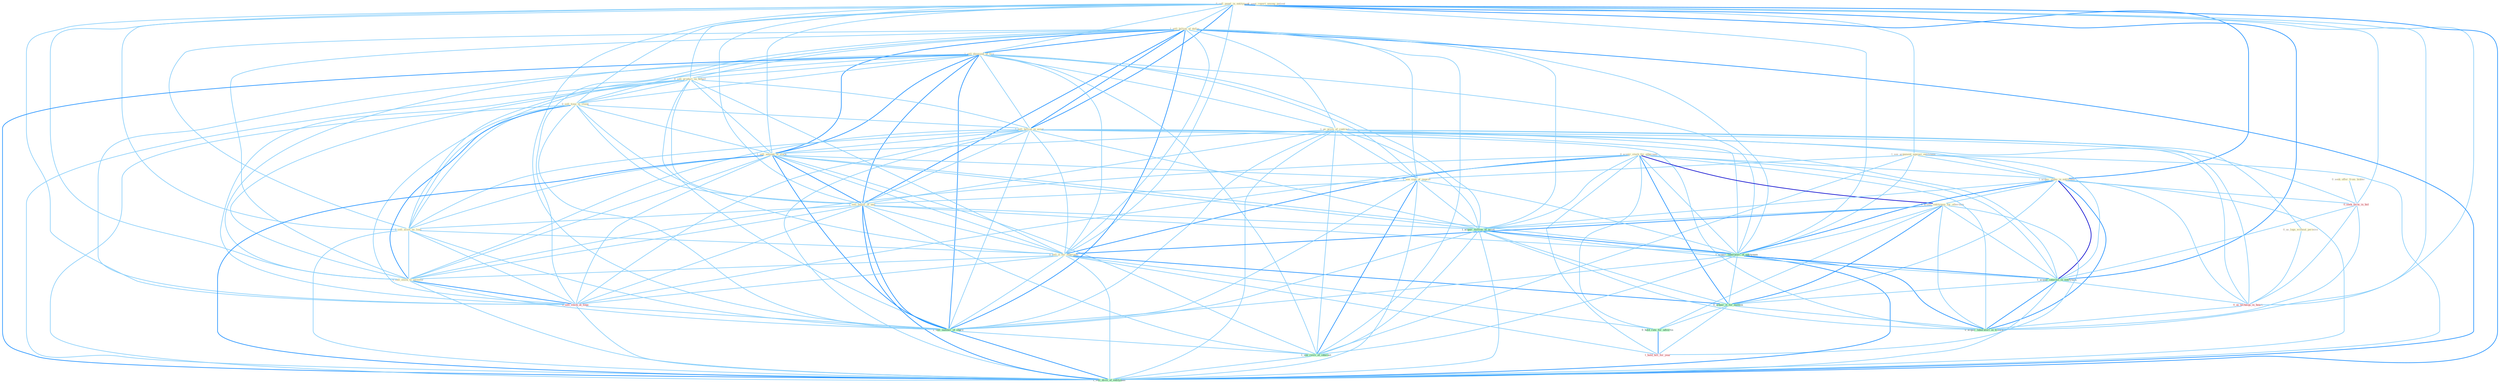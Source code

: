 Graph G{ 
    node
    [shape=polygon,style=filled,width=.5,height=.06,color="#BDFCC9",fixedsize=true,fontsize=4,
    fontcolor="#2f4f4f"];
    {node
    [color="#ffffe0", fontcolor="#8b7d6b"] "0_sell_panel_in_entitynam " "0_seek_offer_from_bidder " "1_sell_billion_of_dollar " "1_sell_thousand_of_tire " "1_us_price_of_contract " "0_seen_report_among_patient " "0_sell_product_on_behalf " "0_sell_time_to_client " "1_see_argument_against_entitynam " "1_sell_billion_in_asset " "0_acquir_stock_for_othernum " "1_sell_amount_of_stock " "1_acquir_stake_in_entitynam " "0_acquir_entitynam_for_othernum " "1_see_sign_of_improv " "1_sell_major_of_unit " "1_sell_asset_as_loan " "0_sell_it_for_othernum " "0_sell_stock_to_investor " "0_us_logo_without_permiss "}
{node [color="#fff0f5", fontcolor="#b22222"] "0_seek_term_in_bid " "0_us_techniqu_in_heart " "0_sell_stock_at_time " "1_hold_bill_for_year "}
edge [color="#B0E2FF"];

	"0_sell_panel_in_entitynam " -- "1_sell_billion_of_dollar " [w="1", color="#87cefa" ];
	"0_sell_panel_in_entitynam " -- "1_sell_thousand_of_tire " [w="1", color="#87cefa" ];
	"0_sell_panel_in_entitynam " -- "0_sell_product_on_behalf " [w="1", color="#87cefa" ];
	"0_sell_panel_in_entitynam " -- "0_sell_time_to_client " [w="1", color="#87cefa" ];
	"0_sell_panel_in_entitynam " -- "1_see_argument_against_entitynam " [w="1", color="#87cefa" ];
	"0_sell_panel_in_entitynam " -- "1_sell_billion_in_asset " [w="2", color="#1e90ff" , len=0.8];
	"0_sell_panel_in_entitynam " -- "1_sell_amount_of_stock " [w="1", color="#87cefa" ];
	"0_sell_panel_in_entitynam " -- "1_acquir_stake_in_entitynam " [w="2", color="#1e90ff" , len=0.8];
	"0_sell_panel_in_entitynam " -- "1_sell_major_of_unit " [w="1", color="#87cefa" ];
	"0_sell_panel_in_entitynam " -- "1_sell_asset_as_loan " [w="1", color="#87cefa" ];
	"0_sell_panel_in_entitynam " -- "0_sell_it_for_othernum " [w="1", color="#87cefa" ];
	"0_sell_panel_in_entitynam " -- "0_sell_stock_to_investor " [w="1", color="#87cefa" ];
	"0_sell_panel_in_entitynam " -- "1_acquir_laboratori_of_entitynam " [w="1", color="#87cefa" ];
	"0_sell_panel_in_entitynam " -- "0_seek_term_in_bid " [w="1", color="#87cefa" ];
	"0_sell_panel_in_entitynam " -- "1_acquir_interest_in_entitynam " [w="2", color="#1e90ff" , len=0.8];
	"0_sell_panel_in_entitynam " -- "0_us_techniqu_in_heart " [w="1", color="#87cefa" ];
	"0_sell_panel_in_entitynam " -- "0_acquir_laboratori_in_transact " [w="1", color="#87cefa" ];
	"0_sell_panel_in_entitynam " -- "0_sell_stock_at_time " [w="1", color="#87cefa" ];
	"0_sell_panel_in_entitynam " -- "1_sell_number_of_share " [w="1", color="#87cefa" ];
	"0_sell_panel_in_entitynam " -- "1_sell_divis_of_entitynam " [w="2", color="#1e90ff" , len=0.8];
	"0_seek_offer_from_bidder " -- "0_seek_term_in_bid " [w="1", color="#87cefa" ];
	"1_sell_billion_of_dollar " -- "1_sell_thousand_of_tire " [w="2", color="#1e90ff" , len=0.8];
	"1_sell_billion_of_dollar " -- "1_us_price_of_contract " [w="1", color="#87cefa" ];
	"1_sell_billion_of_dollar " -- "0_sell_product_on_behalf " [w="1", color="#87cefa" ];
	"1_sell_billion_of_dollar " -- "0_sell_time_to_client " [w="1", color="#87cefa" ];
	"1_sell_billion_of_dollar " -- "1_sell_billion_in_asset " [w="2", color="#1e90ff" , len=0.8];
	"1_sell_billion_of_dollar " -- "1_sell_amount_of_stock " [w="2", color="#1e90ff" , len=0.8];
	"1_sell_billion_of_dollar " -- "1_see_sign_of_improv " [w="1", color="#87cefa" ];
	"1_sell_billion_of_dollar " -- "1_sell_major_of_unit " [w="2", color="#1e90ff" , len=0.8];
	"1_sell_billion_of_dollar " -- "1_sell_asset_as_loan " [w="1", color="#87cefa" ];
	"1_sell_billion_of_dollar " -- "0_sell_it_for_othernum " [w="1", color="#87cefa" ];
	"1_sell_billion_of_dollar " -- "0_sell_stock_to_investor " [w="1", color="#87cefa" ];
	"1_sell_billion_of_dollar " -- "1_acquir_million_of_asset " [w="1", color="#87cefa" ];
	"1_sell_billion_of_dollar " -- "1_acquir_laboratori_of_entitynam " [w="1", color="#87cefa" ];
	"1_sell_billion_of_dollar " -- "0_sell_stock_at_time " [w="1", color="#87cefa" ];
	"1_sell_billion_of_dollar " -- "1_sell_number_of_share " [w="2", color="#1e90ff" , len=0.8];
	"1_sell_billion_of_dollar " -- "1_see_reviv_of_interest " [w="1", color="#87cefa" ];
	"1_sell_billion_of_dollar " -- "1_sell_divis_of_entitynam " [w="2", color="#1e90ff" , len=0.8];
	"1_sell_thousand_of_tire " -- "1_us_price_of_contract " [w="1", color="#87cefa" ];
	"1_sell_thousand_of_tire " -- "0_sell_product_on_behalf " [w="1", color="#87cefa" ];
	"1_sell_thousand_of_tire " -- "0_sell_time_to_client " [w="1", color="#87cefa" ];
	"1_sell_thousand_of_tire " -- "1_sell_billion_in_asset " [w="1", color="#87cefa" ];
	"1_sell_thousand_of_tire " -- "1_sell_amount_of_stock " [w="2", color="#1e90ff" , len=0.8];
	"1_sell_thousand_of_tire " -- "1_see_sign_of_improv " [w="1", color="#87cefa" ];
	"1_sell_thousand_of_tire " -- "1_sell_major_of_unit " [w="2", color="#1e90ff" , len=0.8];
	"1_sell_thousand_of_tire " -- "1_sell_asset_as_loan " [w="1", color="#87cefa" ];
	"1_sell_thousand_of_tire " -- "0_sell_it_for_othernum " [w="1", color="#87cefa" ];
	"1_sell_thousand_of_tire " -- "0_sell_stock_to_investor " [w="1", color="#87cefa" ];
	"1_sell_thousand_of_tire " -- "1_acquir_million_of_asset " [w="1", color="#87cefa" ];
	"1_sell_thousand_of_tire " -- "1_acquir_laboratori_of_entitynam " [w="1", color="#87cefa" ];
	"1_sell_thousand_of_tire " -- "0_sell_stock_at_time " [w="1", color="#87cefa" ];
	"1_sell_thousand_of_tire " -- "1_sell_number_of_share " [w="2", color="#1e90ff" , len=0.8];
	"1_sell_thousand_of_tire " -- "1_see_reviv_of_interest " [w="1", color="#87cefa" ];
	"1_sell_thousand_of_tire " -- "1_sell_divis_of_entitynam " [w="2", color="#1e90ff" , len=0.8];
	"1_us_price_of_contract " -- "1_sell_amount_of_stock " [w="1", color="#87cefa" ];
	"1_us_price_of_contract " -- "1_see_sign_of_improv " [w="1", color="#87cefa" ];
	"1_us_price_of_contract " -- "1_sell_major_of_unit " [w="1", color="#87cefa" ];
	"1_us_price_of_contract " -- "0_us_logo_without_permiss " [w="1", color="#87cefa" ];
	"1_us_price_of_contract " -- "1_acquir_million_of_asset " [w="1", color="#87cefa" ];
	"1_us_price_of_contract " -- "1_acquir_laboratori_of_entitynam " [w="1", color="#87cefa" ];
	"1_us_price_of_contract " -- "0_us_techniqu_in_heart " [w="1", color="#87cefa" ];
	"1_us_price_of_contract " -- "1_sell_number_of_share " [w="1", color="#87cefa" ];
	"1_us_price_of_contract " -- "1_see_reviv_of_interest " [w="1", color="#87cefa" ];
	"1_us_price_of_contract " -- "1_sell_divis_of_entitynam " [w="1", color="#87cefa" ];
	"0_sell_product_on_behalf " -- "0_sell_time_to_client " [w="1", color="#87cefa" ];
	"0_sell_product_on_behalf " -- "1_sell_billion_in_asset " [w="1", color="#87cefa" ];
	"0_sell_product_on_behalf " -- "1_sell_amount_of_stock " [w="1", color="#87cefa" ];
	"0_sell_product_on_behalf " -- "1_sell_major_of_unit " [w="1", color="#87cefa" ];
	"0_sell_product_on_behalf " -- "1_sell_asset_as_loan " [w="1", color="#87cefa" ];
	"0_sell_product_on_behalf " -- "0_sell_it_for_othernum " [w="1", color="#87cefa" ];
	"0_sell_product_on_behalf " -- "0_sell_stock_to_investor " [w="1", color="#87cefa" ];
	"0_sell_product_on_behalf " -- "0_sell_stock_at_time " [w="1", color="#87cefa" ];
	"0_sell_product_on_behalf " -- "1_sell_number_of_share " [w="1", color="#87cefa" ];
	"0_sell_product_on_behalf " -- "1_sell_divis_of_entitynam " [w="1", color="#87cefa" ];
	"0_sell_time_to_client " -- "1_sell_billion_in_asset " [w="1", color="#87cefa" ];
	"0_sell_time_to_client " -- "1_sell_amount_of_stock " [w="1", color="#87cefa" ];
	"0_sell_time_to_client " -- "1_sell_major_of_unit " [w="1", color="#87cefa" ];
	"0_sell_time_to_client " -- "1_sell_asset_as_loan " [w="1", color="#87cefa" ];
	"0_sell_time_to_client " -- "0_sell_it_for_othernum " [w="1", color="#87cefa" ];
	"0_sell_time_to_client " -- "0_sell_stock_to_investor " [w="2", color="#1e90ff" , len=0.8];
	"0_sell_time_to_client " -- "0_sell_stock_at_time " [w="1", color="#87cefa" ];
	"0_sell_time_to_client " -- "1_sell_number_of_share " [w="1", color="#87cefa" ];
	"0_sell_time_to_client " -- "1_sell_divis_of_entitynam " [w="1", color="#87cefa" ];
	"1_see_argument_against_entitynam " -- "1_acquir_stake_in_entitynam " [w="1", color="#87cefa" ];
	"1_see_argument_against_entitynam " -- "1_see_sign_of_improv " [w="1", color="#87cefa" ];
	"1_see_argument_against_entitynam " -- "1_acquir_laboratori_of_entitynam " [w="1", color="#87cefa" ];
	"1_see_argument_against_entitynam " -- "1_acquir_interest_in_entitynam " [w="1", color="#87cefa" ];
	"1_see_argument_against_entitynam " -- "1_see_reviv_of_interest " [w="1", color="#87cefa" ];
	"1_see_argument_against_entitynam " -- "1_sell_divis_of_entitynam " [w="1", color="#87cefa" ];
	"1_sell_billion_in_asset " -- "1_sell_amount_of_stock " [w="1", color="#87cefa" ];
	"1_sell_billion_in_asset " -- "1_acquir_stake_in_entitynam " [w="1", color="#87cefa" ];
	"1_sell_billion_in_asset " -- "1_sell_major_of_unit " [w="1", color="#87cefa" ];
	"1_sell_billion_in_asset " -- "1_sell_asset_as_loan " [w="1", color="#87cefa" ];
	"1_sell_billion_in_asset " -- "0_sell_it_for_othernum " [w="1", color="#87cefa" ];
	"1_sell_billion_in_asset " -- "0_sell_stock_to_investor " [w="1", color="#87cefa" ];
	"1_sell_billion_in_asset " -- "1_acquir_million_of_asset " [w="1", color="#87cefa" ];
	"1_sell_billion_in_asset " -- "0_seek_term_in_bid " [w="1", color="#87cefa" ];
	"1_sell_billion_in_asset " -- "1_acquir_interest_in_entitynam " [w="1", color="#87cefa" ];
	"1_sell_billion_in_asset " -- "0_us_techniqu_in_heart " [w="1", color="#87cefa" ];
	"1_sell_billion_in_asset " -- "0_acquir_laboratori_in_transact " [w="1", color="#87cefa" ];
	"1_sell_billion_in_asset " -- "0_sell_stock_at_time " [w="1", color="#87cefa" ];
	"1_sell_billion_in_asset " -- "1_sell_number_of_share " [w="1", color="#87cefa" ];
	"1_sell_billion_in_asset " -- "1_sell_divis_of_entitynam " [w="1", color="#87cefa" ];
	"0_acquir_stock_for_othernum " -- "1_acquir_stake_in_entitynam " [w="1", color="#87cefa" ];
	"0_acquir_stock_for_othernum " -- "0_acquir_entitynam_for_othernum " [w="3", color="#0000cd" , len=0.6];
	"0_acquir_stock_for_othernum " -- "0_sell_it_for_othernum " [w="2", color="#1e90ff" , len=0.8];
	"0_acquir_stock_for_othernum " -- "0_sell_stock_to_investor " [w="1", color="#87cefa" ];
	"0_acquir_stock_for_othernum " -- "1_acquir_million_of_asset " [w="1", color="#87cefa" ];
	"0_acquir_stock_for_othernum " -- "1_acquir_laboratori_of_entitynam " [w="1", color="#87cefa" ];
	"0_acquir_stock_for_othernum " -- "1_acquir_interest_in_entitynam " [w="1", color="#87cefa" ];
	"0_acquir_stock_for_othernum " -- "0_acquir_it_for_million " [w="2", color="#1e90ff" , len=0.8];
	"0_acquir_stock_for_othernum " -- "0_hold_rate_for_advertis " [w="1", color="#87cefa" ];
	"0_acquir_stock_for_othernum " -- "0_acquir_laboratori_in_transact " [w="1", color="#87cefa" ];
	"0_acquir_stock_for_othernum " -- "0_sell_stock_at_time " [w="1", color="#87cefa" ];
	"0_acquir_stock_for_othernum " -- "1_hold_bill_for_year " [w="1", color="#87cefa" ];
	"1_sell_amount_of_stock " -- "1_see_sign_of_improv " [w="1", color="#87cefa" ];
	"1_sell_amount_of_stock " -- "1_sell_major_of_unit " [w="2", color="#1e90ff" , len=0.8];
	"1_sell_amount_of_stock " -- "1_sell_asset_as_loan " [w="1", color="#87cefa" ];
	"1_sell_amount_of_stock " -- "0_sell_it_for_othernum " [w="1", color="#87cefa" ];
	"1_sell_amount_of_stock " -- "0_sell_stock_to_investor " [w="1", color="#87cefa" ];
	"1_sell_amount_of_stock " -- "1_acquir_million_of_asset " [w="1", color="#87cefa" ];
	"1_sell_amount_of_stock " -- "1_acquir_laboratori_of_entitynam " [w="1", color="#87cefa" ];
	"1_sell_amount_of_stock " -- "0_sell_stock_at_time " [w="1", color="#87cefa" ];
	"1_sell_amount_of_stock " -- "1_sell_number_of_share " [w="2", color="#1e90ff" , len=0.8];
	"1_sell_amount_of_stock " -- "1_see_reviv_of_interest " [w="1", color="#87cefa" ];
	"1_sell_amount_of_stock " -- "1_sell_divis_of_entitynam " [w="2", color="#1e90ff" , len=0.8];
	"1_acquir_stake_in_entitynam " -- "0_acquir_entitynam_for_othernum " [w="1", color="#87cefa" ];
	"1_acquir_stake_in_entitynam " -- "1_acquir_million_of_asset " [w="1", color="#87cefa" ];
	"1_acquir_stake_in_entitynam " -- "1_acquir_laboratori_of_entitynam " [w="2", color="#1e90ff" , len=0.8];
	"1_acquir_stake_in_entitynam " -- "0_seek_term_in_bid " [w="1", color="#87cefa" ];
	"1_acquir_stake_in_entitynam " -- "1_acquir_interest_in_entitynam " [w="3", color="#0000cd" , len=0.6];
	"1_acquir_stake_in_entitynam " -- "0_us_techniqu_in_heart " [w="1", color="#87cefa" ];
	"1_acquir_stake_in_entitynam " -- "0_acquir_it_for_million " [w="1", color="#87cefa" ];
	"1_acquir_stake_in_entitynam " -- "0_acquir_laboratori_in_transact " [w="2", color="#1e90ff" , len=0.8];
	"1_acquir_stake_in_entitynam " -- "1_sell_divis_of_entitynam " [w="1", color="#87cefa" ];
	"0_acquir_entitynam_for_othernum " -- "0_sell_it_for_othernum " [w="2", color="#1e90ff" , len=0.8];
	"0_acquir_entitynam_for_othernum " -- "1_acquir_million_of_asset " [w="1", color="#87cefa" ];
	"0_acquir_entitynam_for_othernum " -- "1_acquir_laboratori_of_entitynam " [w="1", color="#87cefa" ];
	"0_acquir_entitynam_for_othernum " -- "1_acquir_interest_in_entitynam " [w="1", color="#87cefa" ];
	"0_acquir_entitynam_for_othernum " -- "0_acquir_it_for_million " [w="2", color="#1e90ff" , len=0.8];
	"0_acquir_entitynam_for_othernum " -- "0_hold_rate_for_advertis " [w="1", color="#87cefa" ];
	"0_acquir_entitynam_for_othernum " -- "0_acquir_laboratori_in_transact " [w="1", color="#87cefa" ];
	"0_acquir_entitynam_for_othernum " -- "1_hold_bill_for_year " [w="1", color="#87cefa" ];
	"1_see_sign_of_improv " -- "1_sell_major_of_unit " [w="1", color="#87cefa" ];
	"1_see_sign_of_improv " -- "1_acquir_million_of_asset " [w="1", color="#87cefa" ];
	"1_see_sign_of_improv " -- "1_acquir_laboratori_of_entitynam " [w="1", color="#87cefa" ];
	"1_see_sign_of_improv " -- "1_sell_number_of_share " [w="1", color="#87cefa" ];
	"1_see_sign_of_improv " -- "1_see_reviv_of_interest " [w="2", color="#1e90ff" , len=0.8];
	"1_see_sign_of_improv " -- "1_sell_divis_of_entitynam " [w="1", color="#87cefa" ];
	"1_sell_major_of_unit " -- "1_sell_asset_as_loan " [w="1", color="#87cefa" ];
	"1_sell_major_of_unit " -- "0_sell_it_for_othernum " [w="1", color="#87cefa" ];
	"1_sell_major_of_unit " -- "0_sell_stock_to_investor " [w="1", color="#87cefa" ];
	"1_sell_major_of_unit " -- "1_acquir_million_of_asset " [w="1", color="#87cefa" ];
	"1_sell_major_of_unit " -- "1_acquir_laboratori_of_entitynam " [w="1", color="#87cefa" ];
	"1_sell_major_of_unit " -- "0_sell_stock_at_time " [w="1", color="#87cefa" ];
	"1_sell_major_of_unit " -- "1_sell_number_of_share " [w="2", color="#1e90ff" , len=0.8];
	"1_sell_major_of_unit " -- "1_see_reviv_of_interest " [w="1", color="#87cefa" ];
	"1_sell_major_of_unit " -- "1_sell_divis_of_entitynam " [w="2", color="#1e90ff" , len=0.8];
	"1_sell_asset_as_loan " -- "0_sell_it_for_othernum " [w="1", color="#87cefa" ];
	"1_sell_asset_as_loan " -- "0_sell_stock_to_investor " [w="1", color="#87cefa" ];
	"1_sell_asset_as_loan " -- "0_sell_stock_at_time " [w="1", color="#87cefa" ];
	"1_sell_asset_as_loan " -- "1_sell_number_of_share " [w="1", color="#87cefa" ];
	"1_sell_asset_as_loan " -- "1_sell_divis_of_entitynam " [w="1", color="#87cefa" ];
	"0_sell_it_for_othernum " -- "0_sell_stock_to_investor " [w="1", color="#87cefa" ];
	"0_sell_it_for_othernum " -- "0_acquir_it_for_million " [w="2", color="#1e90ff" , len=0.8];
	"0_sell_it_for_othernum " -- "0_hold_rate_for_advertis " [w="1", color="#87cefa" ];
	"0_sell_it_for_othernum " -- "0_sell_stock_at_time " [w="1", color="#87cefa" ];
	"0_sell_it_for_othernum " -- "1_sell_number_of_share " [w="1", color="#87cefa" ];
	"0_sell_it_for_othernum " -- "1_hold_bill_for_year " [w="1", color="#87cefa" ];
	"0_sell_it_for_othernum " -- "1_sell_divis_of_entitynam " [w="1", color="#87cefa" ];
	"0_sell_stock_to_investor " -- "0_sell_stock_at_time " [w="2", color="#1e90ff" , len=0.8];
	"0_sell_stock_to_investor " -- "1_sell_number_of_share " [w="1", color="#87cefa" ];
	"0_sell_stock_to_investor " -- "1_sell_divis_of_entitynam " [w="1", color="#87cefa" ];
	"0_us_logo_without_permiss " -- "0_us_techniqu_in_heart " [w="1", color="#87cefa" ];
	"1_acquir_million_of_asset " -- "1_acquir_laboratori_of_entitynam " [w="2", color="#1e90ff" , len=0.8];
	"1_acquir_million_of_asset " -- "1_acquir_interest_in_entitynam " [w="1", color="#87cefa" ];
	"1_acquir_million_of_asset " -- "0_acquir_it_for_million " [w="1", color="#87cefa" ];
	"1_acquir_million_of_asset " -- "0_acquir_laboratori_in_transact " [w="1", color="#87cefa" ];
	"1_acquir_million_of_asset " -- "1_sell_number_of_share " [w="1", color="#87cefa" ];
	"1_acquir_million_of_asset " -- "1_see_reviv_of_interest " [w="1", color="#87cefa" ];
	"1_acquir_million_of_asset " -- "1_sell_divis_of_entitynam " [w="1", color="#87cefa" ];
	"1_acquir_laboratori_of_entitynam " -- "1_acquir_interest_in_entitynam " [w="2", color="#1e90ff" , len=0.8];
	"1_acquir_laboratori_of_entitynam " -- "0_acquir_it_for_million " [w="1", color="#87cefa" ];
	"1_acquir_laboratori_of_entitynam " -- "0_acquir_laboratori_in_transact " [w="2", color="#1e90ff" , len=0.8];
	"1_acquir_laboratori_of_entitynam " -- "1_sell_number_of_share " [w="1", color="#87cefa" ];
	"1_acquir_laboratori_of_entitynam " -- "1_see_reviv_of_interest " [w="1", color="#87cefa" ];
	"1_acquir_laboratori_of_entitynam " -- "1_sell_divis_of_entitynam " [w="2", color="#1e90ff" , len=0.8];
	"0_seek_term_in_bid " -- "1_acquir_interest_in_entitynam " [w="1", color="#87cefa" ];
	"0_seek_term_in_bid " -- "0_us_techniqu_in_heart " [w="1", color="#87cefa" ];
	"0_seek_term_in_bid " -- "0_acquir_laboratori_in_transact " [w="1", color="#87cefa" ];
	"1_acquir_interest_in_entitynam " -- "0_us_techniqu_in_heart " [w="1", color="#87cefa" ];
	"1_acquir_interest_in_entitynam " -- "0_acquir_it_for_million " [w="1", color="#87cefa" ];
	"1_acquir_interest_in_entitynam " -- "0_acquir_laboratori_in_transact " [w="2", color="#1e90ff" , len=0.8];
	"1_acquir_interest_in_entitynam " -- "1_sell_divis_of_entitynam " [w="1", color="#87cefa" ];
	"0_us_techniqu_in_heart " -- "0_acquir_laboratori_in_transact " [w="1", color="#87cefa" ];
	"0_acquir_it_for_million " -- "0_hold_rate_for_advertis " [w="1", color="#87cefa" ];
	"0_acquir_it_for_million " -- "0_acquir_laboratori_in_transact " [w="1", color="#87cefa" ];
	"0_acquir_it_for_million " -- "1_hold_bill_for_year " [w="1", color="#87cefa" ];
	"0_hold_rate_for_advertis " -- "1_hold_bill_for_year " [w="2", color="#1e90ff" , len=0.8];
	"0_sell_stock_at_time " -- "1_sell_number_of_share " [w="1", color="#87cefa" ];
	"0_sell_stock_at_time " -- "1_sell_divis_of_entitynam " [w="1", color="#87cefa" ];
	"1_sell_number_of_share " -- "1_see_reviv_of_interest " [w="1", color="#87cefa" ];
	"1_sell_number_of_share " -- "1_sell_divis_of_entitynam " [w="2", color="#1e90ff" , len=0.8];
	"1_see_reviv_of_interest " -- "1_sell_divis_of_entitynam " [w="1", color="#87cefa" ];
}